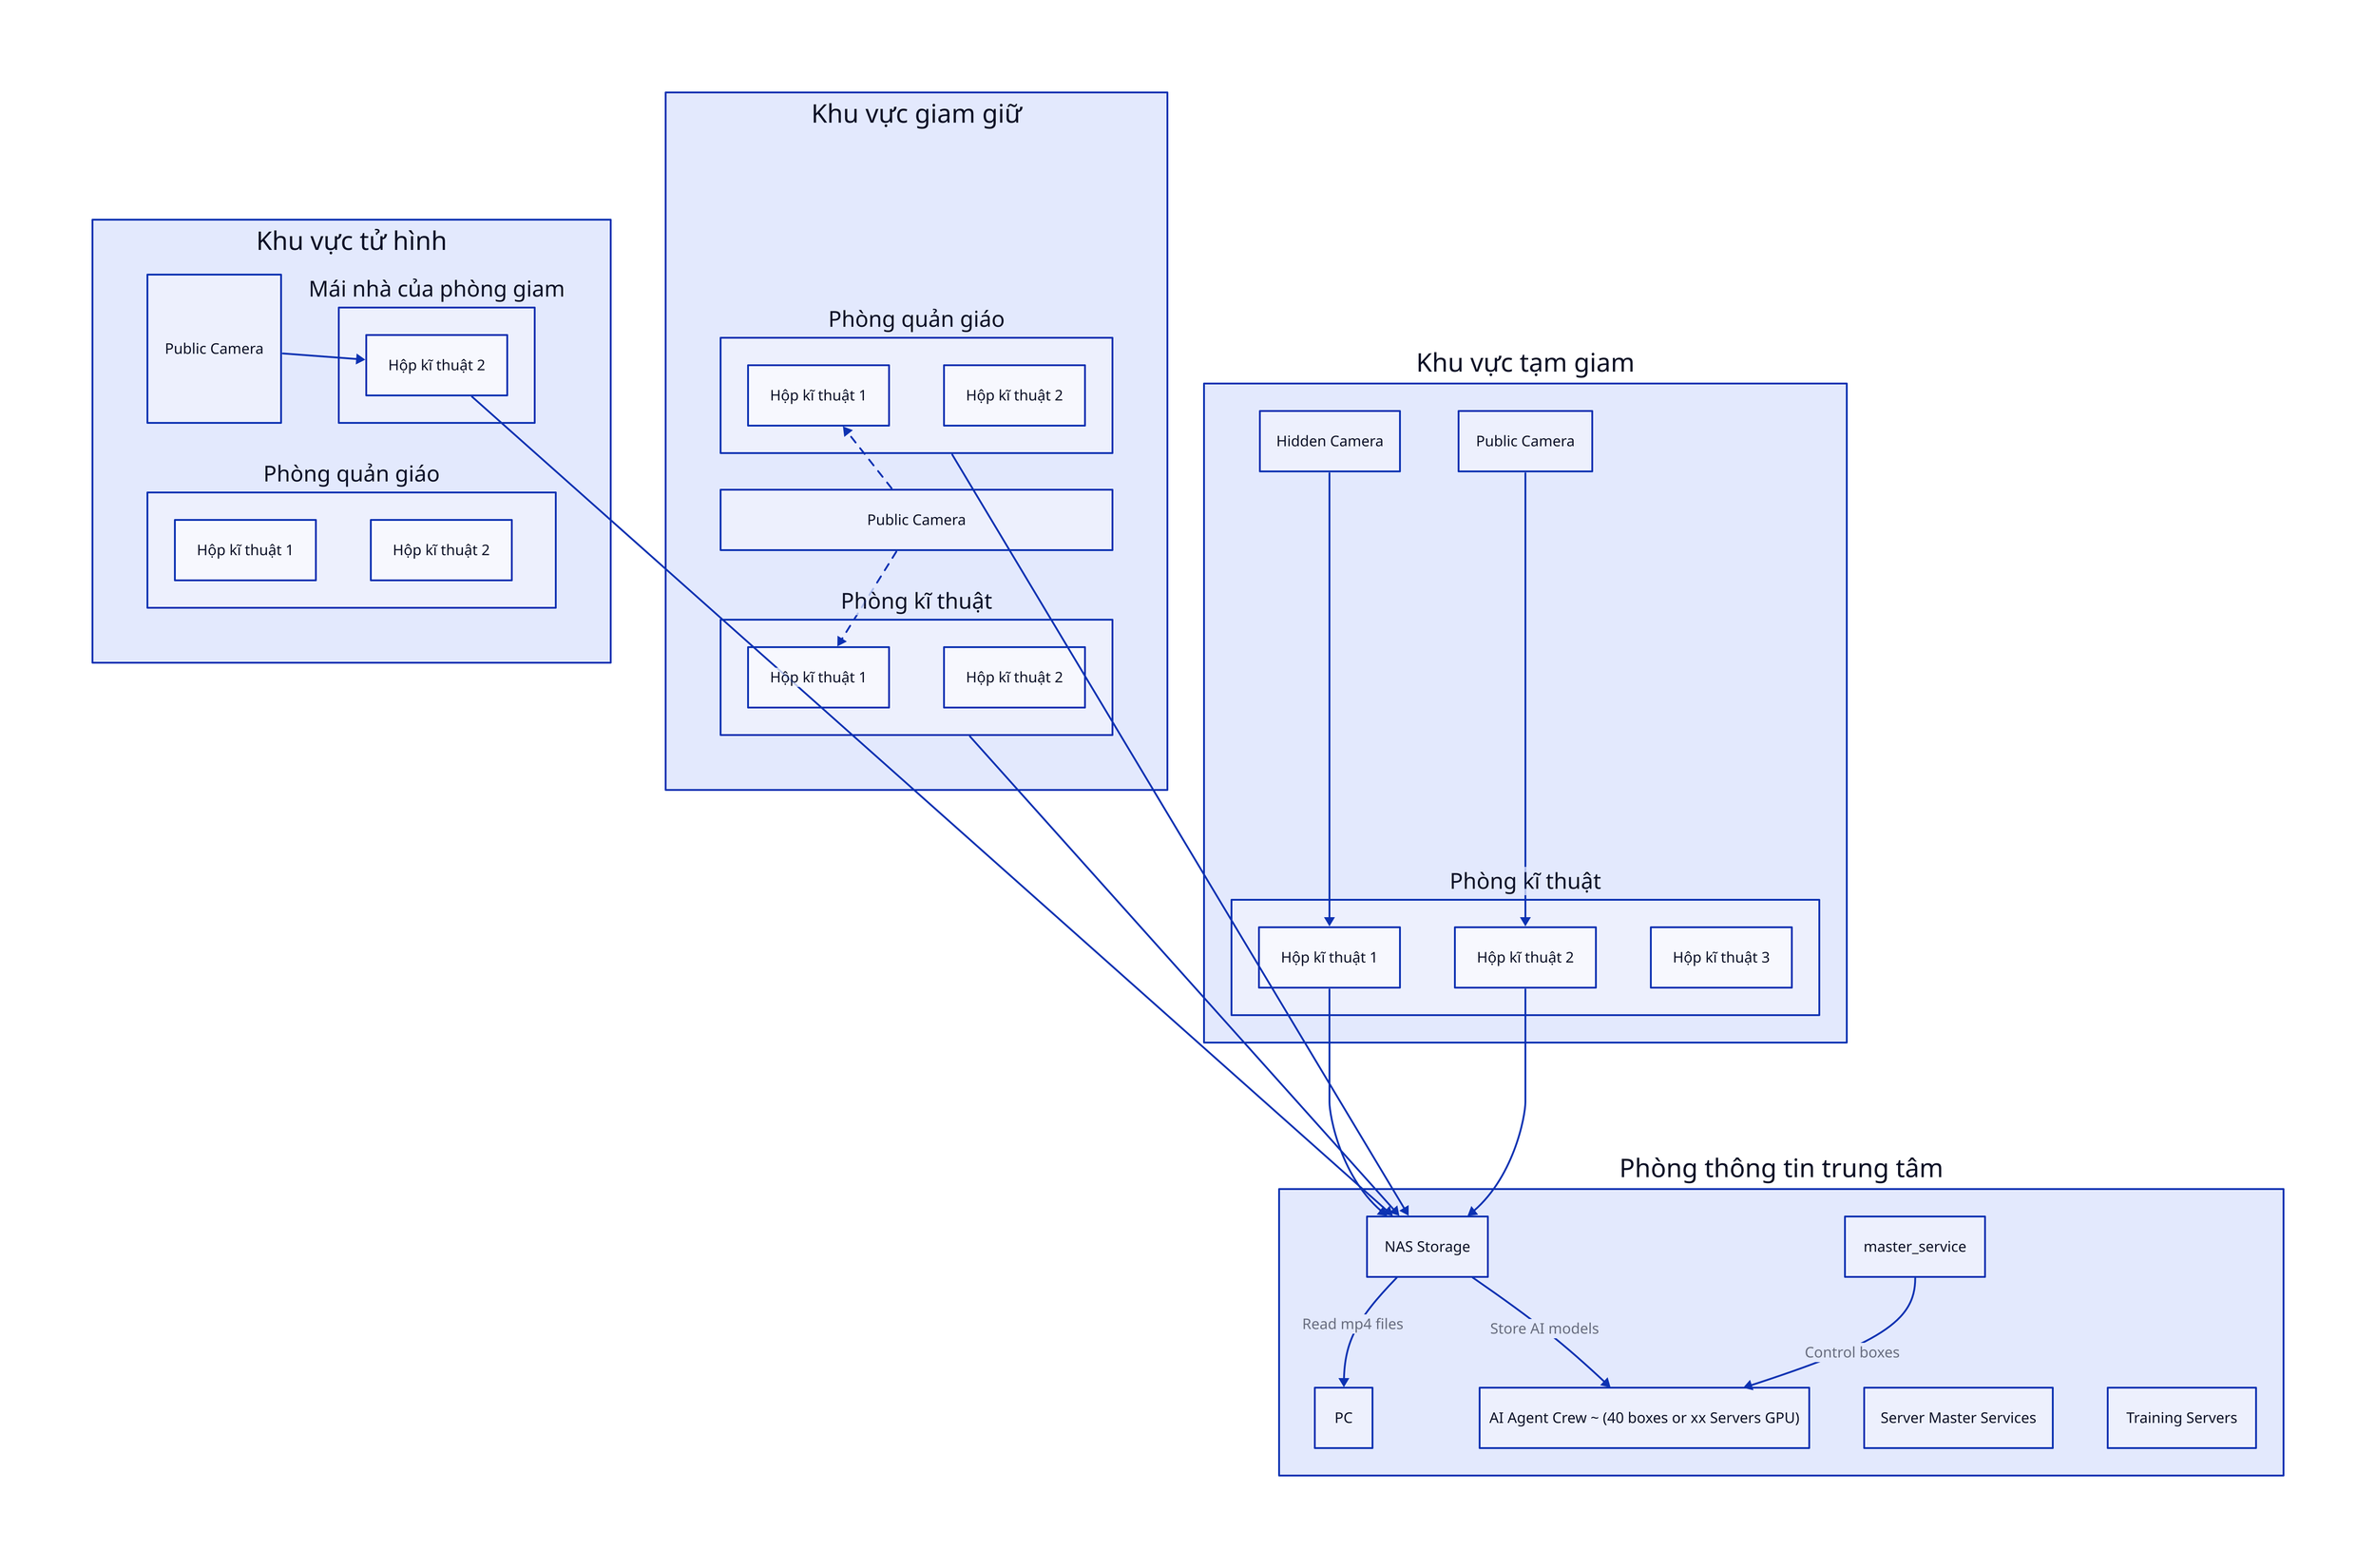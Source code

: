 
khu_vuc_tu_hinh{
    label: "Khu vực tử hình"

    public_camera{
        label: "Public Camera"
    }


    roof_holding_room{
        label: "Mái nhà của phòng giam"
        tech_box2{
            label: "Hộp kĩ thuật 2"
        } 
    }
  
    
    spiritual_room{
        label: "Phòng quản giáo"
        tech_box1{
            label: "Hộp kĩ thuật 1"
        }

        tech_box2{
            label: "Hộp kĩ thuật 2"
        }
    }

    public_camera -> roof_holding_room.tech_box2
    grid-rows:2
}

khu_vuc_giam_giu{
    label: "Khu vực giam giữ"
    note: |md
    - Phòng 20-30 đối tượng
    - 1-2 cameras
         - Khu nữ có 2 camera
         - Khu nam có 1 camera
    - Có camera hành lang và sân chơi
  |


    spiritual_room{
        label: "Phòng quản giáo"
        tech_box1{
            label: "Hộp kĩ thuật 1"
        }

        tech_box2{
            label: "Hộp kĩ thuật 2"
        }
    }
    public_camera {
        label: "Public Camera"
    }

    tech_room{
        label: "Phòng kĩ thuật"
        tech_box1{
            label: "Hộp kĩ thuật 1"
        }

        tech_box2{
            label: "Hộp kĩ thuật 2"
        }
    }

    public_camera -> tech_room.tech_box1 : {
        style.stroke-dash: 4
    }
    public_camera -> spiritual_room.tech_box1 : {
        style.stroke-dash: 4
    }

    grid-rows:4

}

khu_vuc_tam_giam{
    label: "Khu vực tạm giam"
    tech_room{
        label: "Phòng kĩ thuật"
    
        tech_box1{
            label: "Hộp kĩ thuật 1"
        }
    
        tech_box2{
            label: "Hộp kĩ thuật 2"
        }
    
        tech_box3{
            label: "Hộp kĩ thuật 3"
        }
    
    
    }


    hiden_camera{
        label: "Hidden Camera"
    }
    
    public_camera{
        label: "Public Camera"
    }

    hiden_camera -> tech_room.tech_box1
    public_camera -> tech_room.tech_box2
}



center_information_room{
    label: "Phòng thông tin trung tâm"

    nas_storage{
        label: "NAS Storage"
    }

    pc{
        label: "PC"
    }

    ai_agent_crew{
        label: "AI Agent Crew ~ (40 boxes or xx Servers GPU)"
    }

    server_master_services{
        label: "Server Master Services"
    }

    training_servers{
        label: "Training Servers"
    }

    nas_storage -> pc : "Read mp4 files"
    
    nas_storage -> ai_agent_crew : "Store AI models"

    master_service -> ai_agent_crew: "Control boxes"

    # grid-rows: 3

}


khu_vuc_tu_hinh.roof_holding_room.tech_box2 -> center_information_room.nas_storage


khu_vuc_tam_giam.tech_room.tech_box1 -> center_information_room.nas_storage
khu_vuc_tam_giam.tech_room.tech_box2 -> center_information_room.nas_storage

khu_vuc_giam_giu.spiritual_room -> center_information_room.nas_storage
khu_vuc_giam_giu.tech_room -> center_information_room.nas_storage
